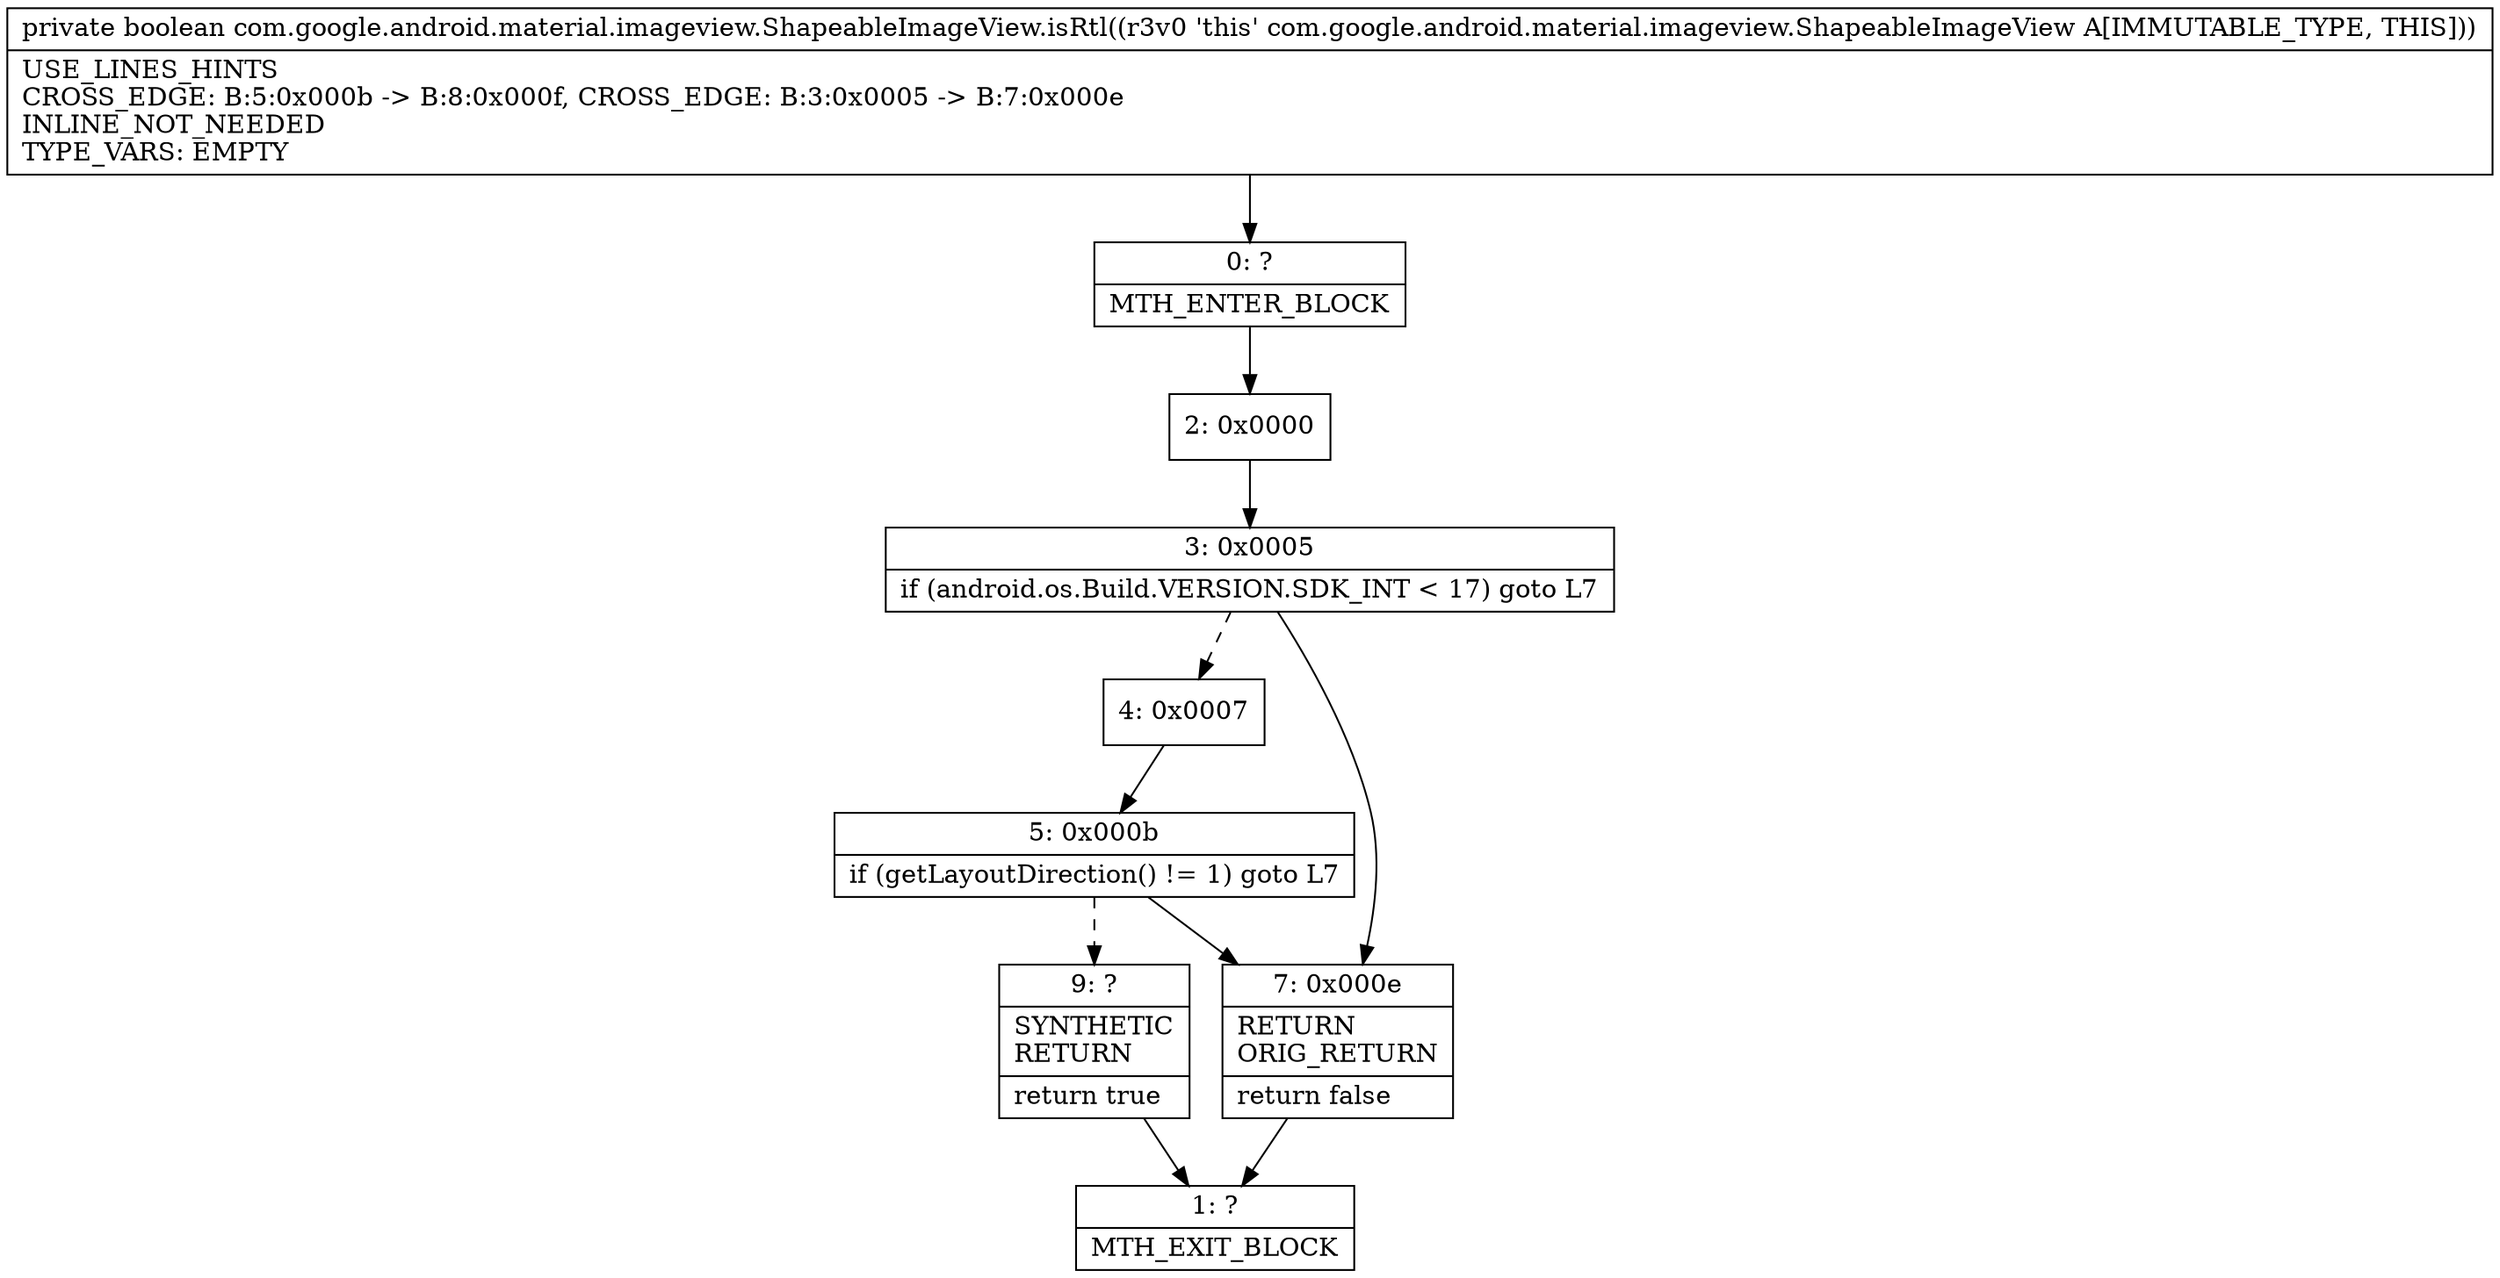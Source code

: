 digraph "CFG forcom.google.android.material.imageview.ShapeableImageView.isRtl()Z" {
Node_0 [shape=record,label="{0\:\ ?|MTH_ENTER_BLOCK\l}"];
Node_2 [shape=record,label="{2\:\ 0x0000}"];
Node_3 [shape=record,label="{3\:\ 0x0005|if (android.os.Build.VERSION.SDK_INT \< 17) goto L7\l}"];
Node_4 [shape=record,label="{4\:\ 0x0007}"];
Node_5 [shape=record,label="{5\:\ 0x000b|if (getLayoutDirection() != 1) goto L7\l}"];
Node_9 [shape=record,label="{9\:\ ?|SYNTHETIC\lRETURN\l|return true\l}"];
Node_1 [shape=record,label="{1\:\ ?|MTH_EXIT_BLOCK\l}"];
Node_7 [shape=record,label="{7\:\ 0x000e|RETURN\lORIG_RETURN\l|return false\l}"];
MethodNode[shape=record,label="{private boolean com.google.android.material.imageview.ShapeableImageView.isRtl((r3v0 'this' com.google.android.material.imageview.ShapeableImageView A[IMMUTABLE_TYPE, THIS]))  | USE_LINES_HINTS\lCROSS_EDGE: B:5:0x000b \-\> B:8:0x000f, CROSS_EDGE: B:3:0x0005 \-\> B:7:0x000e\lINLINE_NOT_NEEDED\lTYPE_VARS: EMPTY\l}"];
MethodNode -> Node_0;Node_0 -> Node_2;
Node_2 -> Node_3;
Node_3 -> Node_4[style=dashed];
Node_3 -> Node_7;
Node_4 -> Node_5;
Node_5 -> Node_7;
Node_5 -> Node_9[style=dashed];
Node_9 -> Node_1;
Node_7 -> Node_1;
}

